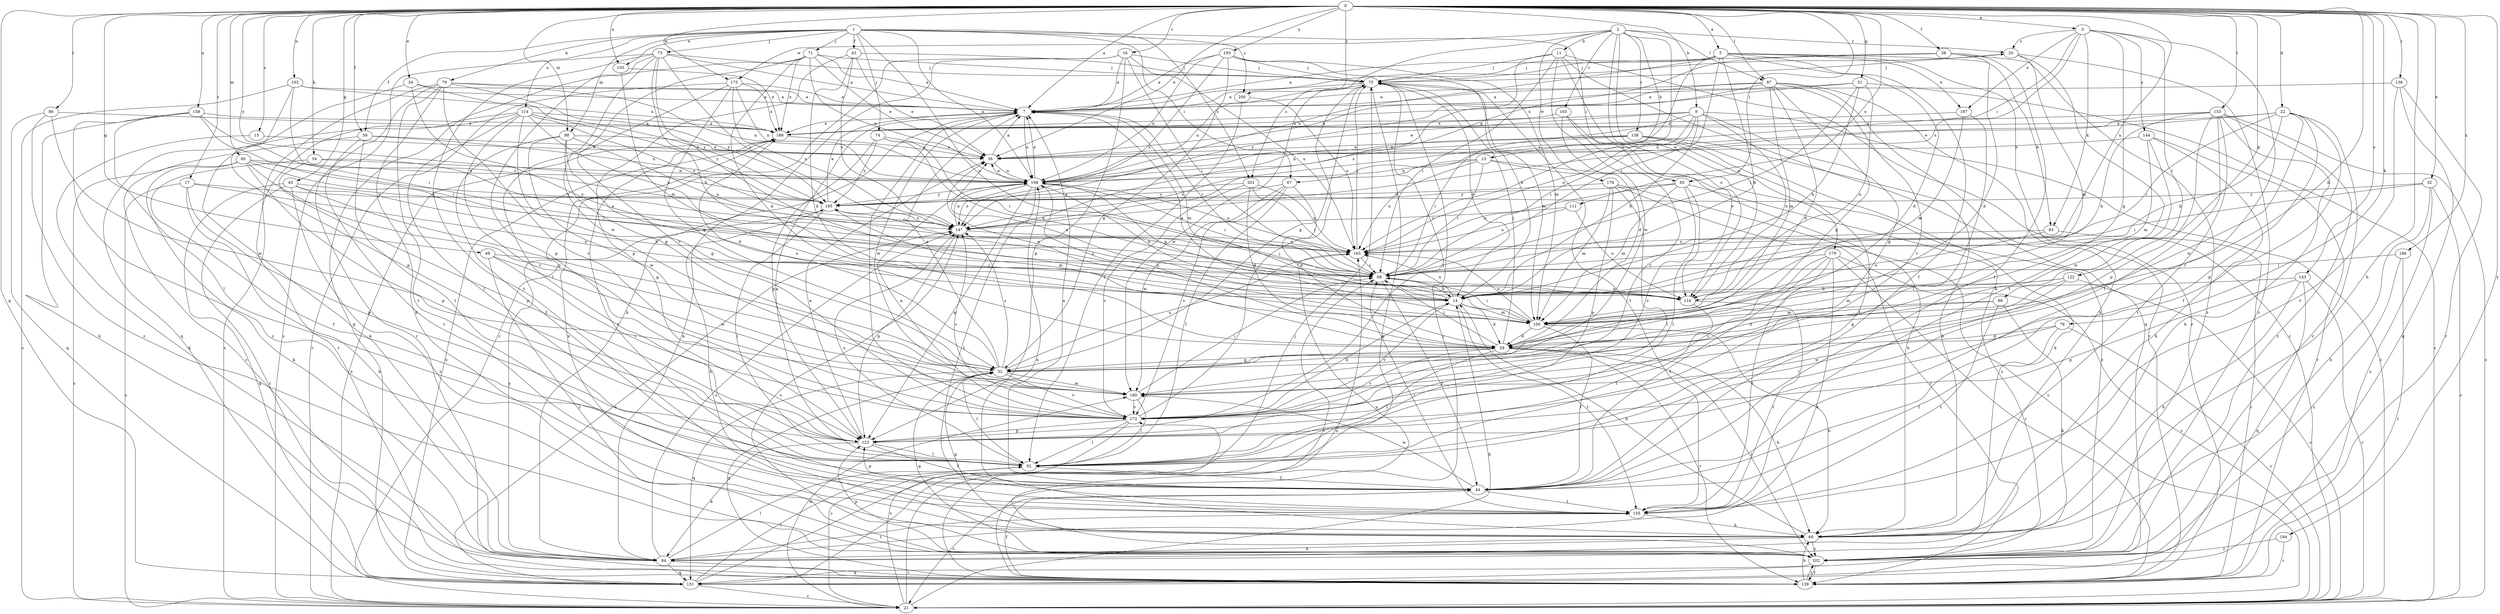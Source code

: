 strict digraph  {
0;
1;
2;
3;
5;
7;
9;
11;
13;
14;
15;
16;
17;
20;
21;
22;
29;
32;
34;
36;
38;
39;
43;
44;
45;
49;
51;
52;
54;
60;
65;
67;
68;
71;
73;
74;
75;
78;
79;
83;
84;
86;
87;
88;
92;
95;
98;
100;
102;
105;
108;
111;
114;
116;
122;
123;
131;
136;
138;
139;
143;
144;
147;
153;
155;
158;
163;
165;
172;
175;
178;
179;
180;
186;
187;
188;
193;
194;
195;
200;
201;
202;
0 -> 3  [label=a];
0 -> 5  [label=a];
0 -> 7  [label=a];
0 -> 9  [label=b];
0 -> 15  [label=c];
0 -> 16  [label=c];
0 -> 17  [label=c];
0 -> 22  [label=d];
0 -> 29  [label=d];
0 -> 32  [label=e];
0 -> 34  [label=e];
0 -> 36  [label=e];
0 -> 38  [label=f];
0 -> 39  [label=f];
0 -> 45  [label=g];
0 -> 49  [label=g];
0 -> 51  [label=g];
0 -> 54  [label=h];
0 -> 60  [label=h];
0 -> 65  [label=i];
0 -> 78  [label=k];
0 -> 86  [label=l];
0 -> 87  [label=l];
0 -> 95  [label=m];
0 -> 98  [label=m];
0 -> 102  [label=n];
0 -> 105  [label=n];
0 -> 111  [label=o];
0 -> 122  [label=p];
0 -> 131  [label=q];
0 -> 136  [label=r];
0 -> 143  [label=s];
0 -> 153  [label=t];
0 -> 158  [label=u];
0 -> 163  [label=u];
0 -> 175  [label=w];
0 -> 186  [label=x];
0 -> 193  [label=y];
0 -> 194  [label=y];
0 -> 195  [label=y];
0 -> 200  [label=z];
1 -> 39  [label=f];
1 -> 43  [label=f];
1 -> 65  [label=i];
1 -> 67  [label=i];
1 -> 71  [label=j];
1 -> 73  [label=j];
1 -> 74  [label=j];
1 -> 79  [label=k];
1 -> 98  [label=m];
1 -> 105  [label=n];
1 -> 108  [label=n];
1 -> 114  [label=o];
1 -> 116  [label=o];
1 -> 200  [label=z];
1 -> 201  [label=z];
2 -> 11  [label=b];
2 -> 13  [label=b];
2 -> 20  [label=c];
2 -> 87  [label=l];
2 -> 116  [label=o];
2 -> 138  [label=r];
2 -> 163  [label=u];
2 -> 165  [label=v];
2 -> 175  [label=w];
2 -> 178  [label=w];
2 -> 179  [label=w];
2 -> 201  [label=z];
3 -> 20  [label=c];
3 -> 44  [label=f];
3 -> 52  [label=g];
3 -> 67  [label=i];
3 -> 83  [label=k];
3 -> 88  [label=l];
3 -> 144  [label=s];
3 -> 147  [label=s];
3 -> 187  [label=x];
5 -> 7  [label=a];
5 -> 14  [label=b];
5 -> 29  [label=d];
5 -> 44  [label=f];
5 -> 68  [label=i];
5 -> 75  [label=j];
5 -> 83  [label=k];
5 -> 108  [label=n];
5 -> 139  [label=r];
5 -> 147  [label=s];
5 -> 187  [label=x];
7 -> 20  [label=c];
7 -> 68  [label=i];
7 -> 84  [label=k];
7 -> 100  [label=m];
7 -> 108  [label=n];
7 -> 172  [label=v];
7 -> 180  [label=w];
7 -> 188  [label=x];
9 -> 14  [label=b];
9 -> 21  [label=c];
9 -> 36  [label=e];
9 -> 52  [label=g];
9 -> 68  [label=i];
9 -> 108  [label=n];
9 -> 116  [label=o];
9 -> 163  [label=u];
9 -> 188  [label=x];
11 -> 21  [label=c];
11 -> 68  [label=i];
11 -> 75  [label=j];
11 -> 116  [label=o];
11 -> 131  [label=q];
11 -> 147  [label=s];
11 -> 180  [label=w];
13 -> 60  [label=h];
13 -> 68  [label=i];
13 -> 108  [label=n];
13 -> 147  [label=s];
13 -> 163  [label=u];
13 -> 202  [label=z];
14 -> 29  [label=d];
14 -> 36  [label=e];
14 -> 100  [label=m];
14 -> 108  [label=n];
14 -> 155  [label=t];
14 -> 163  [label=u];
14 -> 172  [label=v];
14 -> 195  [label=y];
15 -> 36  [label=e];
15 -> 84  [label=k];
16 -> 7  [label=a];
16 -> 21  [label=c];
16 -> 68  [label=i];
16 -> 75  [label=j];
16 -> 84  [label=k];
16 -> 123  [label=p];
16 -> 163  [label=u];
17 -> 21  [label=c];
17 -> 84  [label=k];
17 -> 116  [label=o];
17 -> 123  [label=p];
17 -> 195  [label=y];
20 -> 75  [label=j];
20 -> 100  [label=m];
20 -> 155  [label=t];
20 -> 202  [label=z];
21 -> 14  [label=b];
21 -> 163  [label=u];
21 -> 172  [label=v];
21 -> 180  [label=w];
21 -> 188  [label=x];
22 -> 14  [label=b];
22 -> 36  [label=e];
22 -> 44  [label=f];
22 -> 68  [label=i];
22 -> 123  [label=p];
22 -> 180  [label=w];
22 -> 188  [label=x];
22 -> 202  [label=z];
29 -> 52  [label=g];
29 -> 60  [label=h];
29 -> 68  [label=i];
29 -> 75  [label=j];
29 -> 92  [label=l];
29 -> 108  [label=n];
29 -> 139  [label=r];
29 -> 172  [label=v];
29 -> 202  [label=z];
32 -> 21  [label=c];
32 -> 60  [label=h];
32 -> 68  [label=i];
32 -> 195  [label=y];
32 -> 202  [label=z];
34 -> 7  [label=a];
34 -> 116  [label=o];
34 -> 131  [label=q];
34 -> 195  [label=y];
36 -> 7  [label=a];
36 -> 108  [label=n];
38 -> 29  [label=d];
38 -> 44  [label=f];
38 -> 75  [label=j];
38 -> 108  [label=n];
38 -> 202  [label=z];
39 -> 36  [label=e];
39 -> 92  [label=l];
39 -> 108  [label=n];
39 -> 139  [label=r];
39 -> 155  [label=t];
43 -> 29  [label=d];
43 -> 36  [label=e];
43 -> 75  [label=j];
43 -> 123  [label=p];
43 -> 147  [label=s];
44 -> 7  [label=a];
44 -> 21  [label=c];
44 -> 123  [label=p];
44 -> 155  [label=t];
44 -> 180  [label=w];
45 -> 14  [label=b];
45 -> 52  [label=g];
45 -> 131  [label=q];
45 -> 139  [label=r];
45 -> 195  [label=y];
45 -> 202  [label=z];
49 -> 68  [label=i];
49 -> 172  [label=v];
49 -> 180  [label=w];
49 -> 202  [label=z];
51 -> 7  [label=a];
51 -> 14  [label=b];
51 -> 21  [label=c];
51 -> 68  [label=i];
51 -> 116  [label=o];
51 -> 188  [label=x];
52 -> 7  [label=a];
52 -> 92  [label=l];
52 -> 131  [label=q];
52 -> 147  [label=s];
52 -> 163  [label=u];
52 -> 172  [label=v];
52 -> 180  [label=w];
52 -> 188  [label=x];
54 -> 44  [label=f];
54 -> 108  [label=n];
54 -> 123  [label=p];
54 -> 163  [label=u];
60 -> 14  [label=b];
60 -> 52  [label=g];
60 -> 84  [label=k];
60 -> 108  [label=n];
60 -> 188  [label=x];
60 -> 202  [label=z];
65 -> 92  [label=l];
65 -> 100  [label=m];
65 -> 163  [label=u];
65 -> 172  [label=v];
65 -> 195  [label=y];
65 -> 202  [label=z];
67 -> 29  [label=d];
67 -> 92  [label=l];
67 -> 172  [label=v];
67 -> 180  [label=w];
67 -> 195  [label=y];
68 -> 14  [label=b];
68 -> 44  [label=f];
68 -> 116  [label=o];
71 -> 7  [label=a];
71 -> 29  [label=d];
71 -> 36  [label=e];
71 -> 75  [label=j];
71 -> 108  [label=n];
71 -> 131  [label=q];
71 -> 172  [label=v];
71 -> 188  [label=x];
73 -> 7  [label=a];
73 -> 14  [label=b];
73 -> 21  [label=c];
73 -> 68  [label=i];
73 -> 75  [label=j];
73 -> 123  [label=p];
73 -> 147  [label=s];
73 -> 155  [label=t];
73 -> 180  [label=w];
74 -> 36  [label=e];
74 -> 68  [label=i];
74 -> 116  [label=o];
74 -> 123  [label=p];
74 -> 195  [label=y];
75 -> 7  [label=a];
75 -> 14  [label=b];
75 -> 52  [label=g];
75 -> 100  [label=m];
75 -> 108  [label=n];
75 -> 131  [label=q];
75 -> 155  [label=t];
75 -> 180  [label=w];
78 -> 21  [label=c];
78 -> 29  [label=d];
78 -> 44  [label=f];
78 -> 180  [label=w];
79 -> 7  [label=a];
79 -> 21  [label=c];
79 -> 60  [label=h];
79 -> 108  [label=n];
79 -> 139  [label=r];
79 -> 155  [label=t];
79 -> 172  [label=v];
79 -> 195  [label=y];
83 -> 116  [label=o];
83 -> 139  [label=r];
83 -> 163  [label=u];
84 -> 92  [label=l];
84 -> 131  [label=q];
84 -> 139  [label=r];
84 -> 147  [label=s];
84 -> 155  [label=t];
84 -> 195  [label=y];
86 -> 131  [label=q];
86 -> 180  [label=w];
86 -> 188  [label=x];
86 -> 202  [label=z];
87 -> 7  [label=a];
87 -> 29  [label=d];
87 -> 36  [label=e];
87 -> 52  [label=g];
87 -> 60  [label=h];
87 -> 100  [label=m];
87 -> 139  [label=r];
87 -> 147  [label=s];
87 -> 172  [label=v];
88 -> 29  [label=d];
88 -> 84  [label=k];
88 -> 100  [label=m];
88 -> 155  [label=t];
92 -> 7  [label=a];
92 -> 44  [label=f];
92 -> 147  [label=s];
95 -> 21  [label=c];
95 -> 52  [label=g];
95 -> 68  [label=i];
95 -> 84  [label=k];
95 -> 108  [label=n];
95 -> 123  [label=p];
95 -> 147  [label=s];
98 -> 29  [label=d];
98 -> 36  [label=e];
98 -> 44  [label=f];
98 -> 52  [label=g];
98 -> 163  [label=u];
98 -> 180  [label=w];
100 -> 7  [label=a];
100 -> 29  [label=d];
100 -> 36  [label=e];
100 -> 44  [label=f];
100 -> 60  [label=h];
100 -> 68  [label=i];
100 -> 163  [label=u];
102 -> 7  [label=a];
102 -> 21  [label=c];
102 -> 68  [label=i];
102 -> 123  [label=p];
102 -> 188  [label=x];
105 -> 100  [label=m];
105 -> 188  [label=x];
108 -> 7  [label=a];
108 -> 14  [label=b];
108 -> 36  [label=e];
108 -> 68  [label=i];
108 -> 123  [label=p];
108 -> 147  [label=s];
108 -> 155  [label=t];
108 -> 163  [label=u];
108 -> 195  [label=y];
111 -> 116  [label=o];
111 -> 147  [label=s];
111 -> 163  [label=u];
114 -> 52  [label=g];
114 -> 84  [label=k];
114 -> 92  [label=l];
114 -> 139  [label=r];
114 -> 147  [label=s];
114 -> 163  [label=u];
114 -> 172  [label=v];
114 -> 188  [label=x];
114 -> 195  [label=y];
116 -> 92  [label=l];
116 -> 155  [label=t];
122 -> 14  [label=b];
122 -> 21  [label=c];
122 -> 52  [label=g];
122 -> 92  [label=l];
122 -> 100  [label=m];
123 -> 36  [label=e];
123 -> 44  [label=f];
123 -> 75  [label=j];
123 -> 84  [label=k];
123 -> 92  [label=l];
131 -> 21  [label=c];
131 -> 75  [label=j];
131 -> 92  [label=l];
131 -> 147  [label=s];
131 -> 188  [label=x];
136 -> 7  [label=a];
136 -> 131  [label=q];
136 -> 139  [label=r];
136 -> 155  [label=t];
138 -> 36  [label=e];
138 -> 44  [label=f];
138 -> 60  [label=h];
138 -> 68  [label=i];
138 -> 84  [label=k];
138 -> 108  [label=n];
139 -> 44  [label=f];
139 -> 52  [label=g];
139 -> 60  [label=h];
139 -> 68  [label=i];
139 -> 75  [label=j];
139 -> 202  [label=z];
143 -> 14  [label=b];
143 -> 21  [label=c];
143 -> 60  [label=h];
143 -> 123  [label=p];
143 -> 131  [label=q];
144 -> 36  [label=e];
144 -> 60  [label=h];
144 -> 100  [label=m];
144 -> 139  [label=r];
144 -> 180  [label=w];
147 -> 108  [label=n];
147 -> 123  [label=p];
147 -> 163  [label=u];
153 -> 14  [label=b];
153 -> 21  [label=c];
153 -> 60  [label=h];
153 -> 92  [label=l];
153 -> 108  [label=n];
153 -> 123  [label=p];
153 -> 155  [label=t];
153 -> 188  [label=x];
153 -> 202  [label=z];
155 -> 60  [label=h];
155 -> 68  [label=i];
158 -> 68  [label=i];
158 -> 84  [label=k];
158 -> 92  [label=l];
158 -> 147  [label=s];
158 -> 188  [label=x];
158 -> 202  [label=z];
163 -> 68  [label=i];
163 -> 75  [label=j];
165 -> 29  [label=d];
165 -> 116  [label=o];
165 -> 172  [label=v];
165 -> 188  [label=x];
172 -> 14  [label=b];
172 -> 21  [label=c];
172 -> 75  [label=j];
172 -> 92  [label=l];
172 -> 108  [label=n];
172 -> 123  [label=p];
172 -> 147  [label=s];
175 -> 7  [label=a];
175 -> 21  [label=c];
175 -> 52  [label=g];
175 -> 92  [label=l];
175 -> 108  [label=n];
175 -> 147  [label=s];
175 -> 188  [label=x];
178 -> 21  [label=c];
178 -> 92  [label=l];
178 -> 100  [label=m];
178 -> 123  [label=p];
178 -> 139  [label=r];
178 -> 195  [label=y];
179 -> 21  [label=c];
179 -> 44  [label=f];
179 -> 68  [label=i];
179 -> 84  [label=k];
179 -> 139  [label=r];
179 -> 155  [label=t];
179 -> 172  [label=v];
180 -> 68  [label=i];
180 -> 92  [label=l];
180 -> 172  [label=v];
186 -> 68  [label=i];
186 -> 139  [label=r];
186 -> 202  [label=z];
187 -> 92  [label=l];
187 -> 100  [label=m];
187 -> 188  [label=x];
188 -> 36  [label=e];
188 -> 155  [label=t];
193 -> 7  [label=a];
193 -> 14  [label=b];
193 -> 52  [label=g];
193 -> 75  [label=j];
193 -> 100  [label=m];
193 -> 108  [label=n];
193 -> 147  [label=s];
194 -> 139  [label=r];
194 -> 202  [label=z];
195 -> 7  [label=a];
195 -> 60  [label=h];
195 -> 92  [label=l];
195 -> 100  [label=m];
195 -> 147  [label=s];
200 -> 92  [label=l];
200 -> 163  [label=u];
201 -> 29  [label=d];
201 -> 68  [label=i];
201 -> 163  [label=u];
201 -> 172  [label=v];
201 -> 195  [label=y];
202 -> 52  [label=g];
202 -> 123  [label=p];
202 -> 131  [label=q];
202 -> 139  [label=r];
202 -> 147  [label=s];
202 -> 163  [label=u];
}
